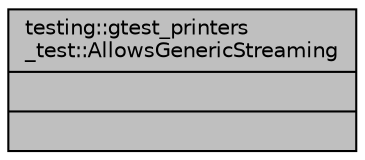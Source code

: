 digraph "testing::gtest_printers_test::AllowsGenericStreaming"
{
  edge [fontname="Helvetica",fontsize="10",labelfontname="Helvetica",labelfontsize="10"];
  node [fontname="Helvetica",fontsize="10",shape=record];
  Node1 [label="{testing::gtest_printers\l_test::AllowsGenericStreaming\n||}",height=0.2,width=0.4,color="black", fillcolor="grey75", style="filled", fontcolor="black"];
}
